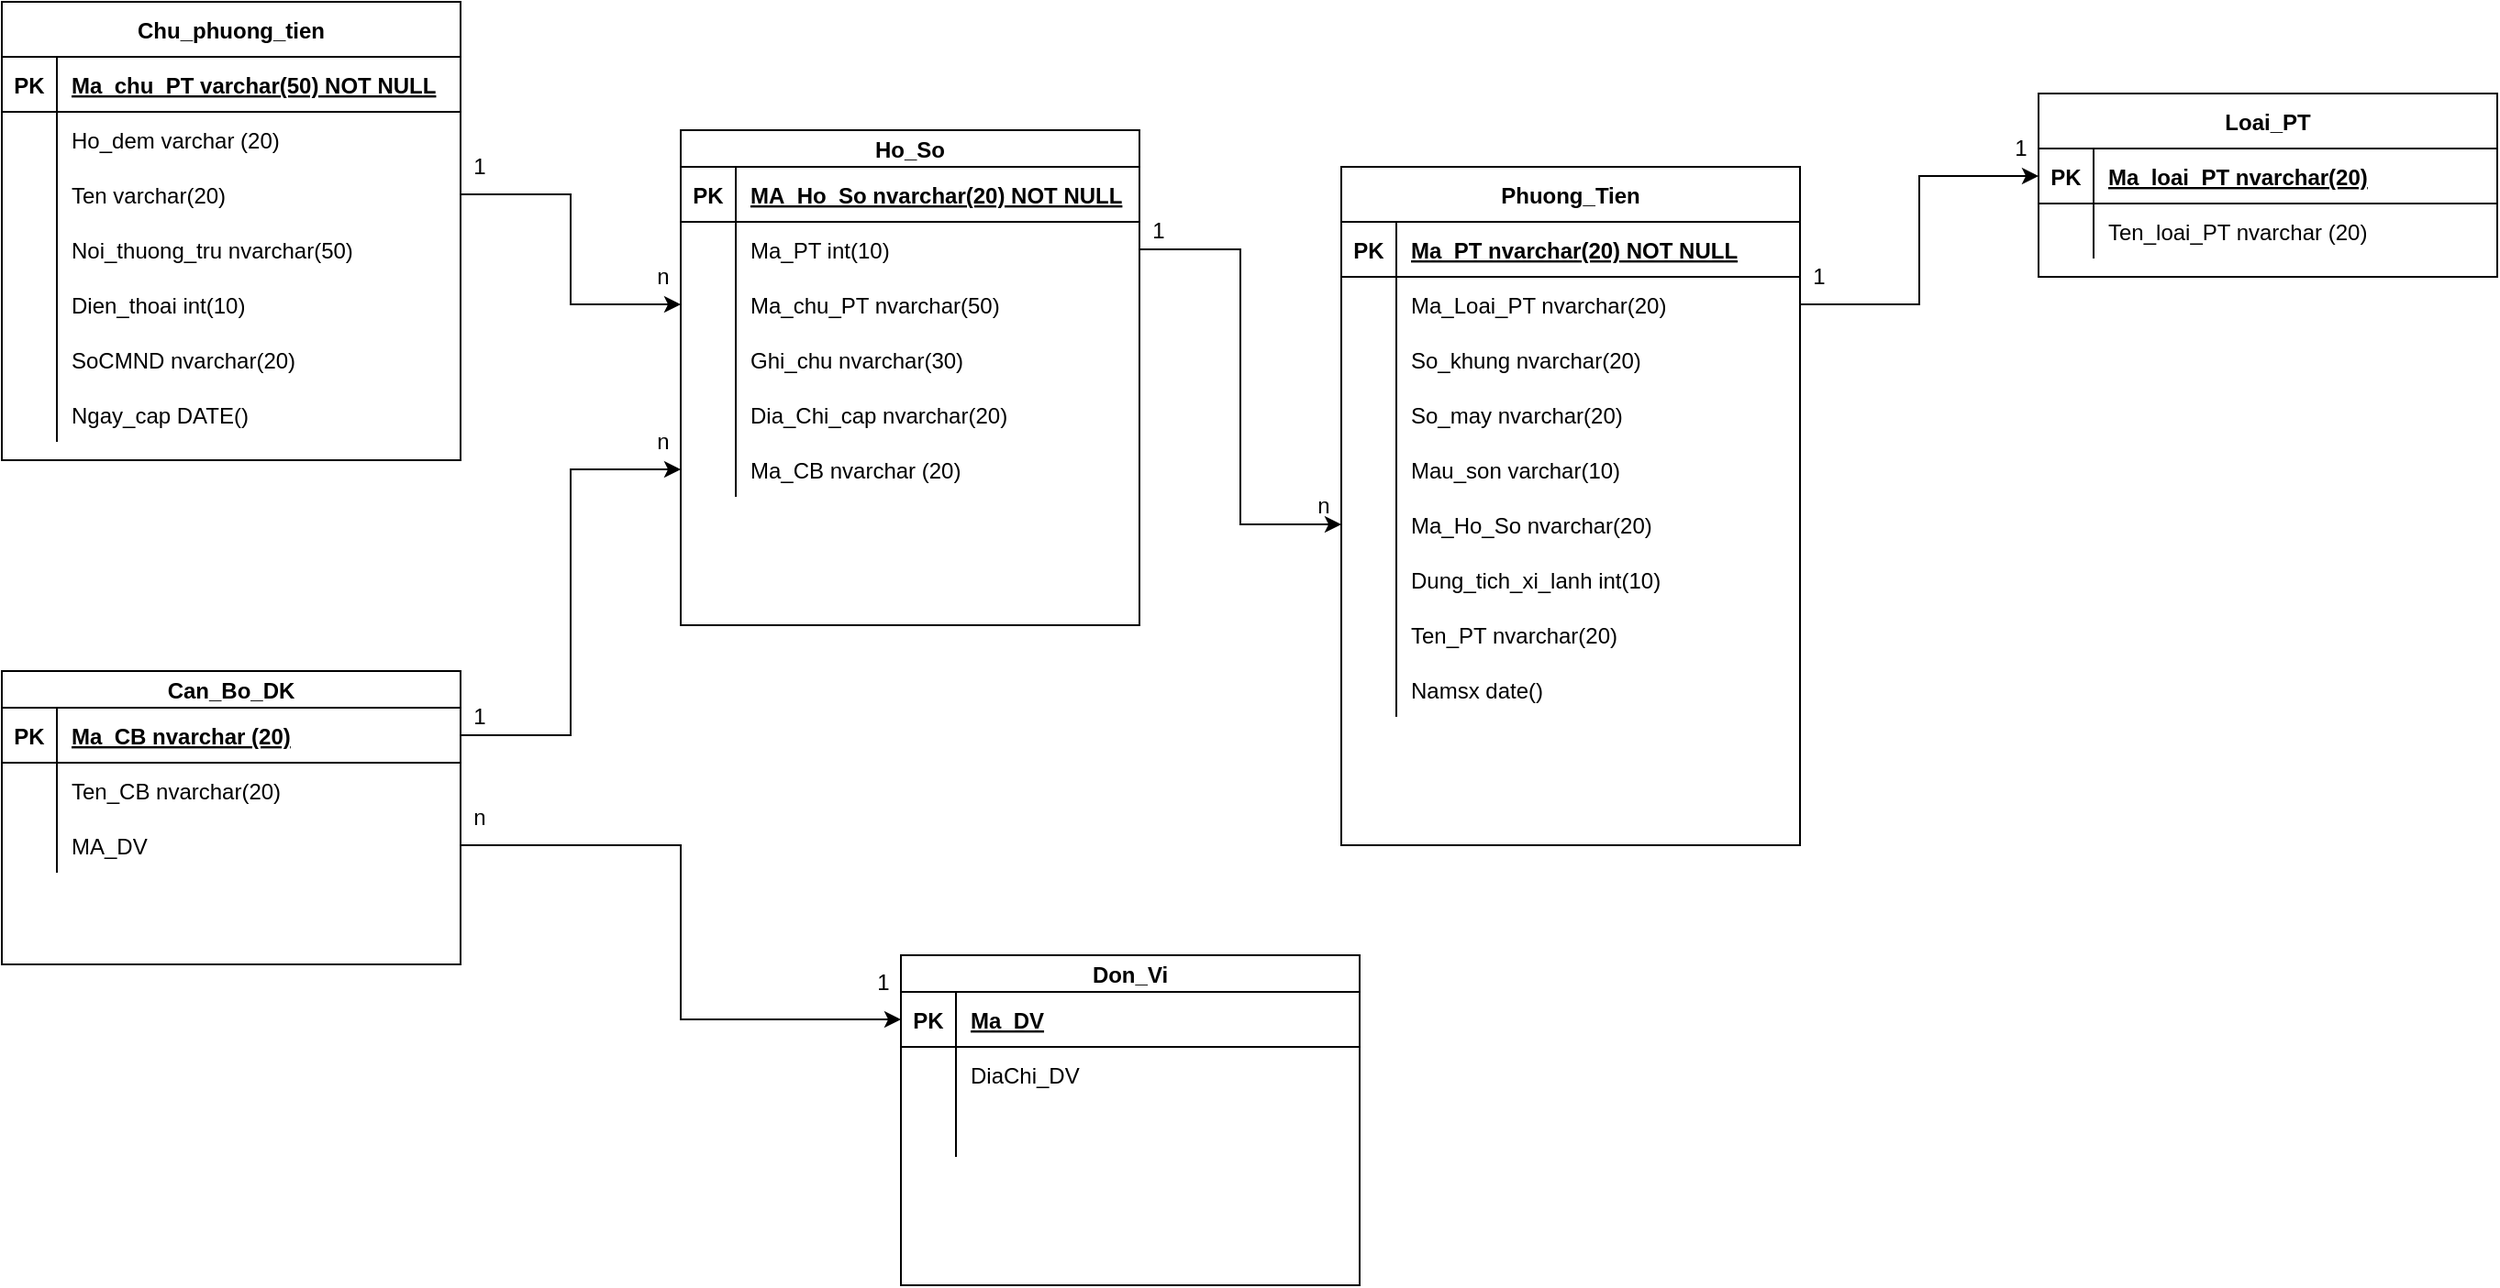 <mxfile version="14.5.1" type="github">
  <diagram id="bObaBcojNviRf4GzR-1r" name="Page-1">
    <mxGraphModel dx="2205" dy="788" grid="1" gridSize="10" guides="1" tooltips="1" connect="1" arrows="1" fold="1" page="1" pageScale="1" pageWidth="827" pageHeight="1169" math="0" shadow="0">
      <root>
        <mxCell id="0" />
        <mxCell id="1" parent="0" />
        <mxCell id="5mjjKiy3UBhydVaI08Zq-34" value="Chu_phuong_tien" style="shape=table;startSize=30;container=1;collapsible=1;childLayout=tableLayout;fixedRows=1;rowLines=0;fontStyle=1;align=center;resizeLast=1;" vertex="1" parent="1">
          <mxGeometry x="-260" y="30" width="250" height="250" as="geometry" />
        </mxCell>
        <mxCell id="5mjjKiy3UBhydVaI08Zq-35" value="" style="shape=partialRectangle;collapsible=0;dropTarget=0;pointerEvents=0;fillColor=none;points=[[0,0.5],[1,0.5]];portConstraint=eastwest;top=0;left=0;right=0;bottom=1;" vertex="1" parent="5mjjKiy3UBhydVaI08Zq-34">
          <mxGeometry y="30" width="250" height="30" as="geometry" />
        </mxCell>
        <mxCell id="5mjjKiy3UBhydVaI08Zq-36" value="PK" style="shape=partialRectangle;overflow=hidden;connectable=0;fillColor=none;top=0;left=0;bottom=0;right=0;fontStyle=1;" vertex="1" parent="5mjjKiy3UBhydVaI08Zq-35">
          <mxGeometry width="30" height="30" as="geometry" />
        </mxCell>
        <mxCell id="5mjjKiy3UBhydVaI08Zq-37" value="Ma_chu_PT varchar(50) NOT NULL " style="shape=partialRectangle;overflow=hidden;connectable=0;fillColor=none;top=0;left=0;bottom=0;right=0;align=left;spacingLeft=6;fontStyle=5;" vertex="1" parent="5mjjKiy3UBhydVaI08Zq-35">
          <mxGeometry x="30" width="220" height="30" as="geometry" />
        </mxCell>
        <mxCell id="5mjjKiy3UBhydVaI08Zq-38" value="" style="shape=partialRectangle;collapsible=0;dropTarget=0;pointerEvents=0;fillColor=none;points=[[0,0.5],[1,0.5]];portConstraint=eastwest;top=0;left=0;right=0;bottom=0;" vertex="1" parent="5mjjKiy3UBhydVaI08Zq-34">
          <mxGeometry y="60" width="250" height="30" as="geometry" />
        </mxCell>
        <mxCell id="5mjjKiy3UBhydVaI08Zq-39" value="" style="shape=partialRectangle;overflow=hidden;connectable=0;fillColor=none;top=0;left=0;bottom=0;right=0;" vertex="1" parent="5mjjKiy3UBhydVaI08Zq-38">
          <mxGeometry width="30" height="30" as="geometry" />
        </mxCell>
        <mxCell id="5mjjKiy3UBhydVaI08Zq-40" value="Ho_dem varchar (20)" style="shape=partialRectangle;overflow=hidden;connectable=0;fillColor=none;top=0;left=0;bottom=0;right=0;align=left;spacingLeft=6;" vertex="1" parent="5mjjKiy3UBhydVaI08Zq-38">
          <mxGeometry x="30" width="220" height="30" as="geometry" />
        </mxCell>
        <mxCell id="5mjjKiy3UBhydVaI08Zq-41" value="" style="shape=partialRectangle;collapsible=0;dropTarget=0;pointerEvents=0;fillColor=none;points=[[0,0.5],[1,0.5]];portConstraint=eastwest;top=0;left=0;right=0;bottom=0;" vertex="1" parent="5mjjKiy3UBhydVaI08Zq-34">
          <mxGeometry y="90" width="250" height="30" as="geometry" />
        </mxCell>
        <mxCell id="5mjjKiy3UBhydVaI08Zq-42" value="" style="shape=partialRectangle;overflow=hidden;connectable=0;fillColor=none;top=0;left=0;bottom=0;right=0;" vertex="1" parent="5mjjKiy3UBhydVaI08Zq-41">
          <mxGeometry width="30" height="30" as="geometry" />
        </mxCell>
        <mxCell id="5mjjKiy3UBhydVaI08Zq-43" value="Ten varchar(20)" style="shape=partialRectangle;overflow=hidden;connectable=0;fillColor=none;top=0;left=0;bottom=0;right=0;align=left;spacingLeft=6;" vertex="1" parent="5mjjKiy3UBhydVaI08Zq-41">
          <mxGeometry x="30" width="220" height="30" as="geometry" />
        </mxCell>
        <mxCell id="5mjjKiy3UBhydVaI08Zq-44" value="" style="shape=partialRectangle;collapsible=0;dropTarget=0;pointerEvents=0;fillColor=none;points=[[0,0.5],[1,0.5]];portConstraint=eastwest;top=0;left=0;right=0;bottom=0;" vertex="1" parent="5mjjKiy3UBhydVaI08Zq-34">
          <mxGeometry y="120" width="250" height="30" as="geometry" />
        </mxCell>
        <mxCell id="5mjjKiy3UBhydVaI08Zq-45" value="" style="shape=partialRectangle;overflow=hidden;connectable=0;fillColor=none;top=0;left=0;bottom=0;right=0;" vertex="1" parent="5mjjKiy3UBhydVaI08Zq-44">
          <mxGeometry width="30" height="30" as="geometry" />
        </mxCell>
        <mxCell id="5mjjKiy3UBhydVaI08Zq-46" value="Noi_thuong_tru nvarchar(50)" style="shape=partialRectangle;overflow=hidden;connectable=0;fillColor=none;top=0;left=0;bottom=0;right=0;align=left;spacingLeft=6;" vertex="1" parent="5mjjKiy3UBhydVaI08Zq-44">
          <mxGeometry x="30" width="220" height="30" as="geometry" />
        </mxCell>
        <mxCell id="5mjjKiy3UBhydVaI08Zq-47" value="" style="shape=partialRectangle;collapsible=0;dropTarget=0;pointerEvents=0;fillColor=none;points=[[0,0.5],[1,0.5]];portConstraint=eastwest;top=0;left=0;right=0;bottom=0;" vertex="1" parent="5mjjKiy3UBhydVaI08Zq-34">
          <mxGeometry y="150" width="250" height="30" as="geometry" />
        </mxCell>
        <mxCell id="5mjjKiy3UBhydVaI08Zq-48" value="" style="shape=partialRectangle;overflow=hidden;connectable=0;fillColor=none;top=0;left=0;bottom=0;right=0;" vertex="1" parent="5mjjKiy3UBhydVaI08Zq-47">
          <mxGeometry width="30" height="30" as="geometry" />
        </mxCell>
        <mxCell id="5mjjKiy3UBhydVaI08Zq-49" value="Dien_thoai int(10)" style="shape=partialRectangle;overflow=hidden;connectable=0;fillColor=none;top=0;left=0;bottom=0;right=0;align=left;spacingLeft=6;" vertex="1" parent="5mjjKiy3UBhydVaI08Zq-47">
          <mxGeometry x="30" width="220" height="30" as="geometry" />
        </mxCell>
        <mxCell id="5mjjKiy3UBhydVaI08Zq-50" value="" style="shape=partialRectangle;collapsible=0;dropTarget=0;pointerEvents=0;fillColor=none;points=[[0,0.5],[1,0.5]];portConstraint=eastwest;top=0;left=0;right=0;bottom=0;" vertex="1" parent="5mjjKiy3UBhydVaI08Zq-34">
          <mxGeometry y="180" width="250" height="30" as="geometry" />
        </mxCell>
        <mxCell id="5mjjKiy3UBhydVaI08Zq-51" value="" style="shape=partialRectangle;overflow=hidden;connectable=0;fillColor=none;top=0;left=0;bottom=0;right=0;" vertex="1" parent="5mjjKiy3UBhydVaI08Zq-50">
          <mxGeometry width="30" height="30" as="geometry" />
        </mxCell>
        <mxCell id="5mjjKiy3UBhydVaI08Zq-52" value="SoCMND nvarchar(20)" style="shape=partialRectangle;overflow=hidden;connectable=0;fillColor=none;top=0;left=0;bottom=0;right=0;align=left;spacingLeft=6;" vertex="1" parent="5mjjKiy3UBhydVaI08Zq-50">
          <mxGeometry x="30" width="220" height="30" as="geometry" />
        </mxCell>
        <mxCell id="5mjjKiy3UBhydVaI08Zq-53" value="" style="shape=partialRectangle;collapsible=0;dropTarget=0;pointerEvents=0;fillColor=none;points=[[0,0.5],[1,0.5]];portConstraint=eastwest;top=0;left=0;right=0;bottom=0;" vertex="1" parent="5mjjKiy3UBhydVaI08Zq-34">
          <mxGeometry y="210" width="250" height="30" as="geometry" />
        </mxCell>
        <mxCell id="5mjjKiy3UBhydVaI08Zq-54" value="" style="shape=partialRectangle;overflow=hidden;connectable=0;fillColor=none;top=0;left=0;bottom=0;right=0;" vertex="1" parent="5mjjKiy3UBhydVaI08Zq-53">
          <mxGeometry width="30" height="30" as="geometry" />
        </mxCell>
        <mxCell id="5mjjKiy3UBhydVaI08Zq-55" value="Ngay_cap DATE()" style="shape=partialRectangle;overflow=hidden;connectable=0;fillColor=none;top=0;left=0;bottom=0;right=0;align=left;spacingLeft=6;" vertex="1" parent="5mjjKiy3UBhydVaI08Zq-53">
          <mxGeometry x="30" width="220" height="30" as="geometry" />
        </mxCell>
        <mxCell id="5mjjKiy3UBhydVaI08Zq-56" value="Ho_So" style="shape=table;startSize=20;container=1;collapsible=1;childLayout=tableLayout;fixedRows=1;rowLines=0;fontStyle=1;align=center;resizeLast=1;" vertex="1" parent="1">
          <mxGeometry x="110" y="100" width="250" height="270" as="geometry">
            <mxRectangle x="100" y="150" width="70" height="20" as="alternateBounds" />
          </mxGeometry>
        </mxCell>
        <mxCell id="5mjjKiy3UBhydVaI08Zq-57" value="" style="shape=partialRectangle;collapsible=0;dropTarget=0;pointerEvents=0;fillColor=none;points=[[0,0.5],[1,0.5]];portConstraint=eastwest;top=0;left=0;right=0;bottom=1;" vertex="1" parent="5mjjKiy3UBhydVaI08Zq-56">
          <mxGeometry y="20" width="250" height="30" as="geometry" />
        </mxCell>
        <mxCell id="5mjjKiy3UBhydVaI08Zq-58" value="PK" style="shape=partialRectangle;overflow=hidden;connectable=0;fillColor=none;top=0;left=0;bottom=0;right=0;fontStyle=1;" vertex="1" parent="5mjjKiy3UBhydVaI08Zq-57">
          <mxGeometry width="30" height="30" as="geometry" />
        </mxCell>
        <mxCell id="5mjjKiy3UBhydVaI08Zq-59" value="MA_Ho_So nvarchar(20) NOT NULL" style="shape=partialRectangle;overflow=hidden;connectable=0;fillColor=none;top=0;left=0;bottom=0;right=0;align=left;spacingLeft=6;fontStyle=5;" vertex="1" parent="5mjjKiy3UBhydVaI08Zq-57">
          <mxGeometry x="30" width="220" height="30" as="geometry" />
        </mxCell>
        <mxCell id="5mjjKiy3UBhydVaI08Zq-60" value="" style="shape=partialRectangle;collapsible=0;dropTarget=0;pointerEvents=0;fillColor=none;points=[[0,0.5],[1,0.5]];portConstraint=eastwest;top=0;left=0;right=0;bottom=0;" vertex="1" parent="5mjjKiy3UBhydVaI08Zq-56">
          <mxGeometry y="50" width="250" height="30" as="geometry" />
        </mxCell>
        <mxCell id="5mjjKiy3UBhydVaI08Zq-61" value="" style="shape=partialRectangle;overflow=hidden;connectable=0;fillColor=none;top=0;left=0;bottom=0;right=0;" vertex="1" parent="5mjjKiy3UBhydVaI08Zq-60">
          <mxGeometry width="30" height="30" as="geometry" />
        </mxCell>
        <mxCell id="5mjjKiy3UBhydVaI08Zq-62" value="Ma_PT int(10)" style="shape=partialRectangle;overflow=hidden;connectable=0;fillColor=none;top=0;left=0;bottom=0;right=0;align=left;spacingLeft=6;" vertex="1" parent="5mjjKiy3UBhydVaI08Zq-60">
          <mxGeometry x="30" width="220" height="30" as="geometry" />
        </mxCell>
        <mxCell id="5mjjKiy3UBhydVaI08Zq-63" value="" style="shape=partialRectangle;collapsible=0;dropTarget=0;pointerEvents=0;fillColor=none;points=[[0,0.5],[1,0.5]];portConstraint=eastwest;top=0;left=0;right=0;bottom=0;" vertex="1" parent="5mjjKiy3UBhydVaI08Zq-56">
          <mxGeometry y="80" width="250" height="30" as="geometry" />
        </mxCell>
        <mxCell id="5mjjKiy3UBhydVaI08Zq-64" value="" style="shape=partialRectangle;overflow=hidden;connectable=0;fillColor=none;top=0;left=0;bottom=0;right=0;" vertex="1" parent="5mjjKiy3UBhydVaI08Zq-63">
          <mxGeometry width="30" height="30" as="geometry" />
        </mxCell>
        <mxCell id="5mjjKiy3UBhydVaI08Zq-65" value="Ma_chu_PT nvarchar(50)" style="shape=partialRectangle;overflow=hidden;connectable=0;fillColor=none;top=0;left=0;bottom=0;right=0;align=left;spacingLeft=6;" vertex="1" parent="5mjjKiy3UBhydVaI08Zq-63">
          <mxGeometry x="30" width="220" height="30" as="geometry" />
        </mxCell>
        <mxCell id="5mjjKiy3UBhydVaI08Zq-66" value="" style="shape=partialRectangle;collapsible=0;dropTarget=0;pointerEvents=0;fillColor=none;points=[[0,0.5],[1,0.5]];portConstraint=eastwest;top=0;left=0;right=0;bottom=0;" vertex="1" parent="5mjjKiy3UBhydVaI08Zq-56">
          <mxGeometry y="110" width="250" height="30" as="geometry" />
        </mxCell>
        <mxCell id="5mjjKiy3UBhydVaI08Zq-67" value="" style="shape=partialRectangle;overflow=hidden;connectable=0;fillColor=none;top=0;left=0;bottom=0;right=0;" vertex="1" parent="5mjjKiy3UBhydVaI08Zq-66">
          <mxGeometry width="30" height="30" as="geometry" />
        </mxCell>
        <mxCell id="5mjjKiy3UBhydVaI08Zq-68" value="Ghi_chu nvarchar(30)" style="shape=partialRectangle;overflow=hidden;connectable=0;fillColor=none;top=0;left=0;bottom=0;right=0;align=left;spacingLeft=6;" vertex="1" parent="5mjjKiy3UBhydVaI08Zq-66">
          <mxGeometry x="30" width="220" height="30" as="geometry" />
        </mxCell>
        <mxCell id="5mjjKiy3UBhydVaI08Zq-199" value="" style="shape=partialRectangle;collapsible=0;dropTarget=0;pointerEvents=0;fillColor=none;points=[[0,0.5],[1,0.5]];portConstraint=eastwest;top=0;left=0;right=0;bottom=0;" vertex="1" parent="5mjjKiy3UBhydVaI08Zq-56">
          <mxGeometry y="140" width="250" height="30" as="geometry" />
        </mxCell>
        <mxCell id="5mjjKiy3UBhydVaI08Zq-200" value="" style="shape=partialRectangle;overflow=hidden;connectable=0;fillColor=none;top=0;left=0;bottom=0;right=0;" vertex="1" parent="5mjjKiy3UBhydVaI08Zq-199">
          <mxGeometry width="30" height="30" as="geometry" />
        </mxCell>
        <mxCell id="5mjjKiy3UBhydVaI08Zq-201" value="Dia_Chi_cap nvarchar(20)" style="shape=partialRectangle;overflow=hidden;connectable=0;fillColor=none;top=0;left=0;bottom=0;right=0;align=left;spacingLeft=6;" vertex="1" parent="5mjjKiy3UBhydVaI08Zq-199">
          <mxGeometry x="30" width="220" height="30" as="geometry" />
        </mxCell>
        <mxCell id="5mjjKiy3UBhydVaI08Zq-221" value="" style="shape=partialRectangle;collapsible=0;dropTarget=0;pointerEvents=0;fillColor=none;points=[[0,0.5],[1,0.5]];portConstraint=eastwest;top=0;left=0;right=0;bottom=0;" vertex="1" parent="5mjjKiy3UBhydVaI08Zq-56">
          <mxGeometry y="170" width="250" height="30" as="geometry" />
        </mxCell>
        <mxCell id="5mjjKiy3UBhydVaI08Zq-222" value="" style="shape=partialRectangle;overflow=hidden;connectable=0;fillColor=none;top=0;left=0;bottom=0;right=0;" vertex="1" parent="5mjjKiy3UBhydVaI08Zq-221">
          <mxGeometry width="30" height="30" as="geometry" />
        </mxCell>
        <mxCell id="5mjjKiy3UBhydVaI08Zq-223" value="Ma_CB nvarchar (20)" style="shape=partialRectangle;overflow=hidden;connectable=0;fillColor=none;top=0;left=0;bottom=0;right=0;align=left;spacingLeft=6;" vertex="1" parent="5mjjKiy3UBhydVaI08Zq-221">
          <mxGeometry x="30" width="220" height="30" as="geometry" />
        </mxCell>
        <mxCell id="5mjjKiy3UBhydVaI08Zq-100" style="edgeStyle=orthogonalEdgeStyle;rounded=0;orthogonalLoop=1;jettySize=auto;html=1;exitX=1;exitY=0.5;exitDx=0;exitDy=0;entryX=0;entryY=0.5;entryDx=0;entryDy=0;" edge="1" parent="1" source="5mjjKiy3UBhydVaI08Zq-41" target="5mjjKiy3UBhydVaI08Zq-63">
          <mxGeometry relative="1" as="geometry" />
        </mxCell>
        <mxCell id="5mjjKiy3UBhydVaI08Zq-101" value="Phuong_Tien" style="shape=table;startSize=30;container=1;collapsible=1;childLayout=tableLayout;fixedRows=1;rowLines=0;fontStyle=1;align=center;resizeLast=1;" vertex="1" parent="1">
          <mxGeometry x="470" y="120" width="250" height="370" as="geometry" />
        </mxCell>
        <mxCell id="5mjjKiy3UBhydVaI08Zq-102" value="" style="shape=partialRectangle;collapsible=0;dropTarget=0;pointerEvents=0;fillColor=none;points=[[0,0.5],[1,0.5]];portConstraint=eastwest;top=0;left=0;right=0;bottom=1;" vertex="1" parent="5mjjKiy3UBhydVaI08Zq-101">
          <mxGeometry y="30" width="250" height="30" as="geometry" />
        </mxCell>
        <mxCell id="5mjjKiy3UBhydVaI08Zq-103" value="PK" style="shape=partialRectangle;overflow=hidden;connectable=0;fillColor=none;top=0;left=0;bottom=0;right=0;fontStyle=1;" vertex="1" parent="5mjjKiy3UBhydVaI08Zq-102">
          <mxGeometry width="30" height="30" as="geometry" />
        </mxCell>
        <mxCell id="5mjjKiy3UBhydVaI08Zq-104" value="Ma_PT nvarchar(20) NOT NULL" style="shape=partialRectangle;overflow=hidden;connectable=0;fillColor=none;top=0;left=0;bottom=0;right=0;align=left;spacingLeft=6;fontStyle=5;" vertex="1" parent="5mjjKiy3UBhydVaI08Zq-102">
          <mxGeometry x="30" width="220" height="30" as="geometry" />
        </mxCell>
        <mxCell id="5mjjKiy3UBhydVaI08Zq-105" value="" style="shape=partialRectangle;collapsible=0;dropTarget=0;pointerEvents=0;fillColor=none;points=[[0,0.5],[1,0.5]];portConstraint=eastwest;top=0;left=0;right=0;bottom=0;" vertex="1" parent="5mjjKiy3UBhydVaI08Zq-101">
          <mxGeometry y="60" width="250" height="30" as="geometry" />
        </mxCell>
        <mxCell id="5mjjKiy3UBhydVaI08Zq-106" value="" style="shape=partialRectangle;overflow=hidden;connectable=0;fillColor=none;top=0;left=0;bottom=0;right=0;" vertex="1" parent="5mjjKiy3UBhydVaI08Zq-105">
          <mxGeometry width="30" height="30" as="geometry" />
        </mxCell>
        <mxCell id="5mjjKiy3UBhydVaI08Zq-107" value="Ma_Loai_PT nvarchar(20)" style="shape=partialRectangle;overflow=hidden;connectable=0;fillColor=none;top=0;left=0;bottom=0;right=0;align=left;spacingLeft=6;" vertex="1" parent="5mjjKiy3UBhydVaI08Zq-105">
          <mxGeometry x="30" width="220" height="30" as="geometry" />
        </mxCell>
        <mxCell id="5mjjKiy3UBhydVaI08Zq-111" value="" style="shape=partialRectangle;collapsible=0;dropTarget=0;pointerEvents=0;fillColor=none;points=[[0,0.5],[1,0.5]];portConstraint=eastwest;top=0;left=0;right=0;bottom=0;" vertex="1" parent="5mjjKiy3UBhydVaI08Zq-101">
          <mxGeometry y="90" width="250" height="30" as="geometry" />
        </mxCell>
        <mxCell id="5mjjKiy3UBhydVaI08Zq-112" value="" style="shape=partialRectangle;overflow=hidden;connectable=0;fillColor=none;top=0;left=0;bottom=0;right=0;" vertex="1" parent="5mjjKiy3UBhydVaI08Zq-111">
          <mxGeometry width="30" height="30" as="geometry" />
        </mxCell>
        <mxCell id="5mjjKiy3UBhydVaI08Zq-113" value="So_khung nvarchar(20)" style="shape=partialRectangle;overflow=hidden;connectable=0;fillColor=none;top=0;left=0;bottom=0;right=0;align=left;spacingLeft=6;" vertex="1" parent="5mjjKiy3UBhydVaI08Zq-111">
          <mxGeometry x="30" width="220" height="30" as="geometry" />
        </mxCell>
        <mxCell id="5mjjKiy3UBhydVaI08Zq-114" value="" style="shape=partialRectangle;collapsible=0;dropTarget=0;pointerEvents=0;fillColor=none;points=[[0,0.5],[1,0.5]];portConstraint=eastwest;top=0;left=0;right=0;bottom=0;" vertex="1" parent="5mjjKiy3UBhydVaI08Zq-101">
          <mxGeometry y="120" width="250" height="30" as="geometry" />
        </mxCell>
        <mxCell id="5mjjKiy3UBhydVaI08Zq-115" value="" style="shape=partialRectangle;overflow=hidden;connectable=0;fillColor=none;top=0;left=0;bottom=0;right=0;" vertex="1" parent="5mjjKiy3UBhydVaI08Zq-114">
          <mxGeometry width="30" height="30" as="geometry" />
        </mxCell>
        <mxCell id="5mjjKiy3UBhydVaI08Zq-116" value="So_may nvarchar(20)" style="shape=partialRectangle;overflow=hidden;connectable=0;fillColor=none;top=0;left=0;bottom=0;right=0;align=left;spacingLeft=6;" vertex="1" parent="5mjjKiy3UBhydVaI08Zq-114">
          <mxGeometry x="30" width="220" height="30" as="geometry" />
        </mxCell>
        <mxCell id="5mjjKiy3UBhydVaI08Zq-117" value="" style="shape=partialRectangle;collapsible=0;dropTarget=0;pointerEvents=0;fillColor=none;points=[[0,0.5],[1,0.5]];portConstraint=eastwest;top=0;left=0;right=0;bottom=0;" vertex="1" parent="5mjjKiy3UBhydVaI08Zq-101">
          <mxGeometry y="150" width="250" height="30" as="geometry" />
        </mxCell>
        <mxCell id="5mjjKiy3UBhydVaI08Zq-118" value="" style="shape=partialRectangle;overflow=hidden;connectable=0;fillColor=none;top=0;left=0;bottom=0;right=0;" vertex="1" parent="5mjjKiy3UBhydVaI08Zq-117">
          <mxGeometry width="30" height="30" as="geometry" />
        </mxCell>
        <mxCell id="5mjjKiy3UBhydVaI08Zq-119" value="Mau_son varchar(10)" style="shape=partialRectangle;overflow=hidden;connectable=0;fillColor=none;top=0;left=0;bottom=0;right=0;align=left;spacingLeft=6;" vertex="1" parent="5mjjKiy3UBhydVaI08Zq-117">
          <mxGeometry x="30" width="220" height="30" as="geometry" />
        </mxCell>
        <mxCell id="5mjjKiy3UBhydVaI08Zq-120" value="" style="shape=partialRectangle;collapsible=0;dropTarget=0;pointerEvents=0;fillColor=none;points=[[0,0.5],[1,0.5]];portConstraint=eastwest;top=0;left=0;right=0;bottom=0;" vertex="1" parent="5mjjKiy3UBhydVaI08Zq-101">
          <mxGeometry y="180" width="250" height="30" as="geometry" />
        </mxCell>
        <mxCell id="5mjjKiy3UBhydVaI08Zq-121" value="" style="shape=partialRectangle;overflow=hidden;connectable=0;fillColor=none;top=0;left=0;bottom=0;right=0;" vertex="1" parent="5mjjKiy3UBhydVaI08Zq-120">
          <mxGeometry width="30" height="30" as="geometry" />
        </mxCell>
        <mxCell id="5mjjKiy3UBhydVaI08Zq-122" value="Ma_Ho_So nvarchar(20)" style="shape=partialRectangle;overflow=hidden;connectable=0;fillColor=none;top=0;left=0;bottom=0;right=0;align=left;spacingLeft=6;" vertex="1" parent="5mjjKiy3UBhydVaI08Zq-120">
          <mxGeometry x="30" width="220" height="30" as="geometry" />
        </mxCell>
        <mxCell id="5mjjKiy3UBhydVaI08Zq-170" value="" style="shape=partialRectangle;collapsible=0;dropTarget=0;pointerEvents=0;fillColor=none;points=[[0,0.5],[1,0.5]];portConstraint=eastwest;top=0;left=0;right=0;bottom=0;" vertex="1" parent="5mjjKiy3UBhydVaI08Zq-101">
          <mxGeometry y="210" width="250" height="30" as="geometry" />
        </mxCell>
        <mxCell id="5mjjKiy3UBhydVaI08Zq-171" value="" style="shape=partialRectangle;overflow=hidden;connectable=0;fillColor=none;top=0;left=0;bottom=0;right=0;" vertex="1" parent="5mjjKiy3UBhydVaI08Zq-170">
          <mxGeometry width="30" height="30" as="geometry" />
        </mxCell>
        <mxCell id="5mjjKiy3UBhydVaI08Zq-172" value="Dung_tich_xi_lanh int(10)" style="shape=partialRectangle;overflow=hidden;connectable=0;fillColor=none;top=0;left=0;bottom=0;right=0;align=left;spacingLeft=6;" vertex="1" parent="5mjjKiy3UBhydVaI08Zq-170">
          <mxGeometry x="30" width="220" height="30" as="geometry" />
        </mxCell>
        <mxCell id="5mjjKiy3UBhydVaI08Zq-195" value="" style="shape=partialRectangle;collapsible=0;dropTarget=0;pointerEvents=0;fillColor=none;points=[[0,0.5],[1,0.5]];portConstraint=eastwest;top=0;left=0;right=0;bottom=0;" vertex="1" parent="5mjjKiy3UBhydVaI08Zq-101">
          <mxGeometry y="240" width="250" height="30" as="geometry" />
        </mxCell>
        <mxCell id="5mjjKiy3UBhydVaI08Zq-196" value="" style="shape=partialRectangle;overflow=hidden;connectable=0;fillColor=none;top=0;left=0;bottom=0;right=0;" vertex="1" parent="5mjjKiy3UBhydVaI08Zq-195">
          <mxGeometry width="30" height="30" as="geometry" />
        </mxCell>
        <mxCell id="5mjjKiy3UBhydVaI08Zq-197" value="Ten_PT nvarchar(20)" style="shape=partialRectangle;overflow=hidden;connectable=0;fillColor=none;top=0;left=0;bottom=0;right=0;align=left;spacingLeft=6;" vertex="1" parent="5mjjKiy3UBhydVaI08Zq-195">
          <mxGeometry x="30" width="220" height="30" as="geometry" />
        </mxCell>
        <mxCell id="5mjjKiy3UBhydVaI08Zq-202" value="" style="shape=partialRectangle;collapsible=0;dropTarget=0;pointerEvents=0;fillColor=none;points=[[0,0.5],[1,0.5]];portConstraint=eastwest;top=0;left=0;right=0;bottom=0;" vertex="1" parent="5mjjKiy3UBhydVaI08Zq-101">
          <mxGeometry y="270" width="250" height="30" as="geometry" />
        </mxCell>
        <mxCell id="5mjjKiy3UBhydVaI08Zq-203" value="" style="shape=partialRectangle;overflow=hidden;connectable=0;fillColor=none;top=0;left=0;bottom=0;right=0;" vertex="1" parent="5mjjKiy3UBhydVaI08Zq-202">
          <mxGeometry width="30" height="30" as="geometry" />
        </mxCell>
        <mxCell id="5mjjKiy3UBhydVaI08Zq-204" value="Namsx date()" style="shape=partialRectangle;overflow=hidden;connectable=0;fillColor=none;top=0;left=0;bottom=0;right=0;align=left;spacingLeft=6;" vertex="1" parent="5mjjKiy3UBhydVaI08Zq-202">
          <mxGeometry x="30" width="220" height="30" as="geometry" />
        </mxCell>
        <mxCell id="5mjjKiy3UBhydVaI08Zq-123" style="edgeStyle=orthogonalEdgeStyle;rounded=0;orthogonalLoop=1;jettySize=auto;html=1;exitX=1;exitY=0.5;exitDx=0;exitDy=0;entryX=0;entryY=0.5;entryDx=0;entryDy=0;" edge="1" parent="1" source="5mjjKiy3UBhydVaI08Zq-60" target="5mjjKiy3UBhydVaI08Zq-120">
          <mxGeometry relative="1" as="geometry" />
        </mxCell>
        <mxCell id="5mjjKiy3UBhydVaI08Zq-124" value="Loai_PT" style="shape=table;startSize=30;container=1;collapsible=1;childLayout=tableLayout;fixedRows=1;rowLines=0;fontStyle=1;align=center;resizeLast=1;" vertex="1" parent="1">
          <mxGeometry x="850" y="80" width="250" height="100" as="geometry" />
        </mxCell>
        <mxCell id="5mjjKiy3UBhydVaI08Zq-125" value="" style="shape=partialRectangle;collapsible=0;dropTarget=0;pointerEvents=0;fillColor=none;points=[[0,0.5],[1,0.5]];portConstraint=eastwest;top=0;left=0;right=0;bottom=1;" vertex="1" parent="5mjjKiy3UBhydVaI08Zq-124">
          <mxGeometry y="30" width="250" height="30" as="geometry" />
        </mxCell>
        <mxCell id="5mjjKiy3UBhydVaI08Zq-126" value="PK" style="shape=partialRectangle;overflow=hidden;connectable=0;fillColor=none;top=0;left=0;bottom=0;right=0;fontStyle=1;" vertex="1" parent="5mjjKiy3UBhydVaI08Zq-125">
          <mxGeometry width="30" height="30" as="geometry" />
        </mxCell>
        <mxCell id="5mjjKiy3UBhydVaI08Zq-127" value="Ma_loai_PT nvarchar(20)" style="shape=partialRectangle;overflow=hidden;connectable=0;fillColor=none;top=0;left=0;bottom=0;right=0;align=left;spacingLeft=6;fontStyle=5;" vertex="1" parent="5mjjKiy3UBhydVaI08Zq-125">
          <mxGeometry x="30" width="220" height="30" as="geometry" />
        </mxCell>
        <mxCell id="5mjjKiy3UBhydVaI08Zq-128" value="" style="shape=partialRectangle;collapsible=0;dropTarget=0;pointerEvents=0;fillColor=none;points=[[0,0.5],[1,0.5]];portConstraint=eastwest;top=0;left=0;right=0;bottom=0;" vertex="1" parent="5mjjKiy3UBhydVaI08Zq-124">
          <mxGeometry y="60" width="250" height="30" as="geometry" />
        </mxCell>
        <mxCell id="5mjjKiy3UBhydVaI08Zq-129" value="" style="shape=partialRectangle;overflow=hidden;connectable=0;fillColor=none;top=0;left=0;bottom=0;right=0;" vertex="1" parent="5mjjKiy3UBhydVaI08Zq-128">
          <mxGeometry width="30" height="30" as="geometry" />
        </mxCell>
        <mxCell id="5mjjKiy3UBhydVaI08Zq-130" value="Ten_loai_PT nvarchar (20)" style="shape=partialRectangle;overflow=hidden;connectable=0;fillColor=none;top=0;left=0;bottom=0;right=0;align=left;spacingLeft=6;" vertex="1" parent="5mjjKiy3UBhydVaI08Zq-128">
          <mxGeometry x="30" width="220" height="30" as="geometry" />
        </mxCell>
        <mxCell id="5mjjKiy3UBhydVaI08Zq-146" style="edgeStyle=orthogonalEdgeStyle;rounded=0;orthogonalLoop=1;jettySize=auto;html=1;exitX=1;exitY=0.5;exitDx=0;exitDy=0;entryX=0;entryY=0.5;entryDx=0;entryDy=0;" edge="1" parent="1" source="5mjjKiy3UBhydVaI08Zq-105" target="5mjjKiy3UBhydVaI08Zq-125">
          <mxGeometry relative="1" as="geometry">
            <mxPoint x="770" y="130" as="targetPoint" />
          </mxGeometry>
        </mxCell>
        <mxCell id="5mjjKiy3UBhydVaI08Zq-147" value="1" style="text;html=1;resizable=0;autosize=1;align=center;verticalAlign=middle;points=[];fillColor=none;strokeColor=none;rounded=0;" vertex="1" parent="1">
          <mxGeometry x="-10" y="110" width="20" height="20" as="geometry" />
        </mxCell>
        <mxCell id="5mjjKiy3UBhydVaI08Zq-148" value="n" style="text;html=1;resizable=0;autosize=1;align=center;verticalAlign=middle;points=[];fillColor=none;strokeColor=none;rounded=0;" vertex="1" parent="1">
          <mxGeometry x="90" y="170" width="20" height="20" as="geometry" />
        </mxCell>
        <mxCell id="5mjjKiy3UBhydVaI08Zq-150" value="n" style="text;html=1;resizable=0;autosize=1;align=center;verticalAlign=middle;points=[];fillColor=none;strokeColor=none;rounded=0;" vertex="1" parent="1">
          <mxGeometry x="450" y="295" width="20" height="20" as="geometry" />
        </mxCell>
        <mxCell id="5mjjKiy3UBhydVaI08Zq-151" value="1" style="text;html=1;resizable=0;autosize=1;align=center;verticalAlign=middle;points=[];fillColor=none;strokeColor=none;rounded=0;" vertex="1" parent="1">
          <mxGeometry x="830" y="100" width="20" height="20" as="geometry" />
        </mxCell>
        <mxCell id="5mjjKiy3UBhydVaI08Zq-152" value="1" style="text;html=1;resizable=0;autosize=1;align=center;verticalAlign=middle;points=[];fillColor=none;strokeColor=none;rounded=0;" vertex="1" parent="1">
          <mxGeometry x="720" y="170" width="20" height="20" as="geometry" />
        </mxCell>
        <mxCell id="5mjjKiy3UBhydVaI08Zq-155" value="1" style="text;html=1;resizable=0;autosize=1;align=center;verticalAlign=middle;points=[];fillColor=none;strokeColor=none;rounded=0;" vertex="1" parent="1">
          <mxGeometry x="360" y="145" width="20" height="20" as="geometry" />
        </mxCell>
        <mxCell id="5mjjKiy3UBhydVaI08Zq-205" value="Can_Bo_DK" style="shape=table;startSize=20;container=1;collapsible=1;childLayout=tableLayout;fixedRows=1;rowLines=0;fontStyle=1;align=center;resizeLast=1;" vertex="1" parent="1">
          <mxGeometry x="-260" y="395" width="250" height="160" as="geometry">
            <mxRectangle x="100" y="150" width="70" height="20" as="alternateBounds" />
          </mxGeometry>
        </mxCell>
        <mxCell id="5mjjKiy3UBhydVaI08Zq-206" value="" style="shape=partialRectangle;collapsible=0;dropTarget=0;pointerEvents=0;fillColor=none;points=[[0,0.5],[1,0.5]];portConstraint=eastwest;top=0;left=0;right=0;bottom=1;" vertex="1" parent="5mjjKiy3UBhydVaI08Zq-205">
          <mxGeometry y="20" width="250" height="30" as="geometry" />
        </mxCell>
        <mxCell id="5mjjKiy3UBhydVaI08Zq-207" value="PK" style="shape=partialRectangle;overflow=hidden;connectable=0;fillColor=none;top=0;left=0;bottom=0;right=0;fontStyle=1;" vertex="1" parent="5mjjKiy3UBhydVaI08Zq-206">
          <mxGeometry width="30" height="30" as="geometry" />
        </mxCell>
        <mxCell id="5mjjKiy3UBhydVaI08Zq-208" value="Ma_CB nvarchar (20)" style="shape=partialRectangle;overflow=hidden;connectable=0;fillColor=none;top=0;left=0;bottom=0;right=0;align=left;spacingLeft=6;fontStyle=5;" vertex="1" parent="5mjjKiy3UBhydVaI08Zq-206">
          <mxGeometry x="30" width="220" height="30" as="geometry" />
        </mxCell>
        <mxCell id="5mjjKiy3UBhydVaI08Zq-209" value="" style="shape=partialRectangle;collapsible=0;dropTarget=0;pointerEvents=0;fillColor=none;points=[[0,0.5],[1,0.5]];portConstraint=eastwest;top=0;left=0;right=0;bottom=0;" vertex="1" parent="5mjjKiy3UBhydVaI08Zq-205">
          <mxGeometry y="50" width="250" height="30" as="geometry" />
        </mxCell>
        <mxCell id="5mjjKiy3UBhydVaI08Zq-210" value="" style="shape=partialRectangle;overflow=hidden;connectable=0;fillColor=none;top=0;left=0;bottom=0;right=0;" vertex="1" parent="5mjjKiy3UBhydVaI08Zq-209">
          <mxGeometry width="30" height="30" as="geometry" />
        </mxCell>
        <mxCell id="5mjjKiy3UBhydVaI08Zq-211" value="Ten_CB nvarchar(20)" style="shape=partialRectangle;overflow=hidden;connectable=0;fillColor=none;top=0;left=0;bottom=0;right=0;align=left;spacingLeft=6;" vertex="1" parent="5mjjKiy3UBhydVaI08Zq-209">
          <mxGeometry x="30" width="220" height="30" as="geometry" />
        </mxCell>
        <mxCell id="5mjjKiy3UBhydVaI08Zq-218" value="" style="shape=partialRectangle;collapsible=0;dropTarget=0;pointerEvents=0;fillColor=none;points=[[0,0.5],[1,0.5]];portConstraint=eastwest;top=0;left=0;right=0;bottom=0;" vertex="1" parent="5mjjKiy3UBhydVaI08Zq-205">
          <mxGeometry y="80" width="250" height="30" as="geometry" />
        </mxCell>
        <mxCell id="5mjjKiy3UBhydVaI08Zq-219" value="" style="shape=partialRectangle;overflow=hidden;connectable=0;fillColor=none;top=0;left=0;bottom=0;right=0;" vertex="1" parent="5mjjKiy3UBhydVaI08Zq-218">
          <mxGeometry width="30" height="30" as="geometry" />
        </mxCell>
        <mxCell id="5mjjKiy3UBhydVaI08Zq-220" value="MA_DV" style="shape=partialRectangle;overflow=hidden;connectable=0;fillColor=none;top=0;left=0;bottom=0;right=0;align=left;spacingLeft=6;" vertex="1" parent="5mjjKiy3UBhydVaI08Zq-218">
          <mxGeometry x="30" width="220" height="30" as="geometry" />
        </mxCell>
        <mxCell id="5mjjKiy3UBhydVaI08Zq-224" value="Don_Vi" style="shape=table;startSize=20;container=1;collapsible=1;childLayout=tableLayout;fixedRows=1;rowLines=0;fontStyle=1;align=center;resizeLast=1;" vertex="1" parent="1">
          <mxGeometry x="230" y="550" width="250" height="180" as="geometry">
            <mxRectangle x="100" y="150" width="70" height="20" as="alternateBounds" />
          </mxGeometry>
        </mxCell>
        <mxCell id="5mjjKiy3UBhydVaI08Zq-225" value="" style="shape=partialRectangle;collapsible=0;dropTarget=0;pointerEvents=0;fillColor=none;points=[[0,0.5],[1,0.5]];portConstraint=eastwest;top=0;left=0;right=0;bottom=1;" vertex="1" parent="5mjjKiy3UBhydVaI08Zq-224">
          <mxGeometry y="20" width="250" height="30" as="geometry" />
        </mxCell>
        <mxCell id="5mjjKiy3UBhydVaI08Zq-226" value="PK" style="shape=partialRectangle;overflow=hidden;connectable=0;fillColor=none;top=0;left=0;bottom=0;right=0;fontStyle=1;" vertex="1" parent="5mjjKiy3UBhydVaI08Zq-225">
          <mxGeometry width="30" height="30" as="geometry" />
        </mxCell>
        <mxCell id="5mjjKiy3UBhydVaI08Zq-227" value="Ma_DV" style="shape=partialRectangle;overflow=hidden;connectable=0;fillColor=none;top=0;left=0;bottom=0;right=0;align=left;spacingLeft=6;fontStyle=5;" vertex="1" parent="5mjjKiy3UBhydVaI08Zq-225">
          <mxGeometry x="30" width="220" height="30" as="geometry" />
        </mxCell>
        <mxCell id="5mjjKiy3UBhydVaI08Zq-228" value="" style="shape=partialRectangle;collapsible=0;dropTarget=0;pointerEvents=0;fillColor=none;points=[[0,0.5],[1,0.5]];portConstraint=eastwest;top=0;left=0;right=0;bottom=0;" vertex="1" parent="5mjjKiy3UBhydVaI08Zq-224">
          <mxGeometry y="50" width="250" height="30" as="geometry" />
        </mxCell>
        <mxCell id="5mjjKiy3UBhydVaI08Zq-229" value="" style="shape=partialRectangle;overflow=hidden;connectable=0;fillColor=none;top=0;left=0;bottom=0;right=0;" vertex="1" parent="5mjjKiy3UBhydVaI08Zq-228">
          <mxGeometry width="30" height="30" as="geometry" />
        </mxCell>
        <mxCell id="5mjjKiy3UBhydVaI08Zq-230" value="DiaChi_DV" style="shape=partialRectangle;overflow=hidden;connectable=0;fillColor=none;top=0;left=0;bottom=0;right=0;align=left;spacingLeft=6;" vertex="1" parent="5mjjKiy3UBhydVaI08Zq-228">
          <mxGeometry x="30" width="220" height="30" as="geometry" />
        </mxCell>
        <mxCell id="5mjjKiy3UBhydVaI08Zq-240" value="" style="shape=partialRectangle;collapsible=0;dropTarget=0;pointerEvents=0;fillColor=none;points=[[0,0.5],[1,0.5]];portConstraint=eastwest;top=0;left=0;right=0;bottom=0;" vertex="1" parent="5mjjKiy3UBhydVaI08Zq-224">
          <mxGeometry y="80" width="250" height="30" as="geometry" />
        </mxCell>
        <mxCell id="5mjjKiy3UBhydVaI08Zq-241" value="" style="shape=partialRectangle;overflow=hidden;connectable=0;fillColor=none;top=0;left=0;bottom=0;right=0;" vertex="1" parent="5mjjKiy3UBhydVaI08Zq-240">
          <mxGeometry width="30" height="30" as="geometry" />
        </mxCell>
        <mxCell id="5mjjKiy3UBhydVaI08Zq-242" value="" style="shape=partialRectangle;overflow=hidden;connectable=0;fillColor=none;top=0;left=0;bottom=0;right=0;align=left;spacingLeft=6;" vertex="1" parent="5mjjKiy3UBhydVaI08Zq-240">
          <mxGeometry x="30" width="220" height="30" as="geometry" />
        </mxCell>
        <mxCell id="5mjjKiy3UBhydVaI08Zq-243" style="edgeStyle=orthogonalEdgeStyle;rounded=0;orthogonalLoop=1;jettySize=auto;html=1;exitX=1;exitY=0.5;exitDx=0;exitDy=0;entryX=0;entryY=0.5;entryDx=0;entryDy=0;" edge="1" parent="1" source="5mjjKiy3UBhydVaI08Zq-206" target="5mjjKiy3UBhydVaI08Zq-221">
          <mxGeometry relative="1" as="geometry" />
        </mxCell>
        <mxCell id="5mjjKiy3UBhydVaI08Zq-245" value="1" style="text;html=1;resizable=0;autosize=1;align=center;verticalAlign=middle;points=[];fillColor=none;strokeColor=none;rounded=0;" vertex="1" parent="1">
          <mxGeometry x="210" y="555" width="20" height="20" as="geometry" />
        </mxCell>
        <mxCell id="5mjjKiy3UBhydVaI08Zq-246" value="n" style="text;html=1;resizable=0;autosize=1;align=center;verticalAlign=middle;points=[];fillColor=none;strokeColor=none;rounded=0;" vertex="1" parent="1">
          <mxGeometry x="-10" y="465" width="20" height="20" as="geometry" />
        </mxCell>
        <mxCell id="5mjjKiy3UBhydVaI08Zq-247" value="1" style="text;html=1;resizable=0;autosize=1;align=center;verticalAlign=middle;points=[];fillColor=none;strokeColor=none;rounded=0;" vertex="1" parent="1">
          <mxGeometry x="-10" y="410" width="20" height="20" as="geometry" />
        </mxCell>
        <mxCell id="5mjjKiy3UBhydVaI08Zq-248" value="n" style="text;html=1;resizable=0;autosize=1;align=center;verticalAlign=middle;points=[];fillColor=none;strokeColor=none;rounded=0;" vertex="1" parent="1">
          <mxGeometry x="90" y="260" width="20" height="20" as="geometry" />
        </mxCell>
        <mxCell id="5mjjKiy3UBhydVaI08Zq-251" style="edgeStyle=orthogonalEdgeStyle;rounded=0;orthogonalLoop=1;jettySize=auto;html=1;exitX=1;exitY=0.5;exitDx=0;exitDy=0;entryX=0;entryY=0.5;entryDx=0;entryDy=0;" edge="1" parent="1" source="5mjjKiy3UBhydVaI08Zq-218" target="5mjjKiy3UBhydVaI08Zq-225">
          <mxGeometry relative="1" as="geometry" />
        </mxCell>
      </root>
    </mxGraphModel>
  </diagram>
</mxfile>

